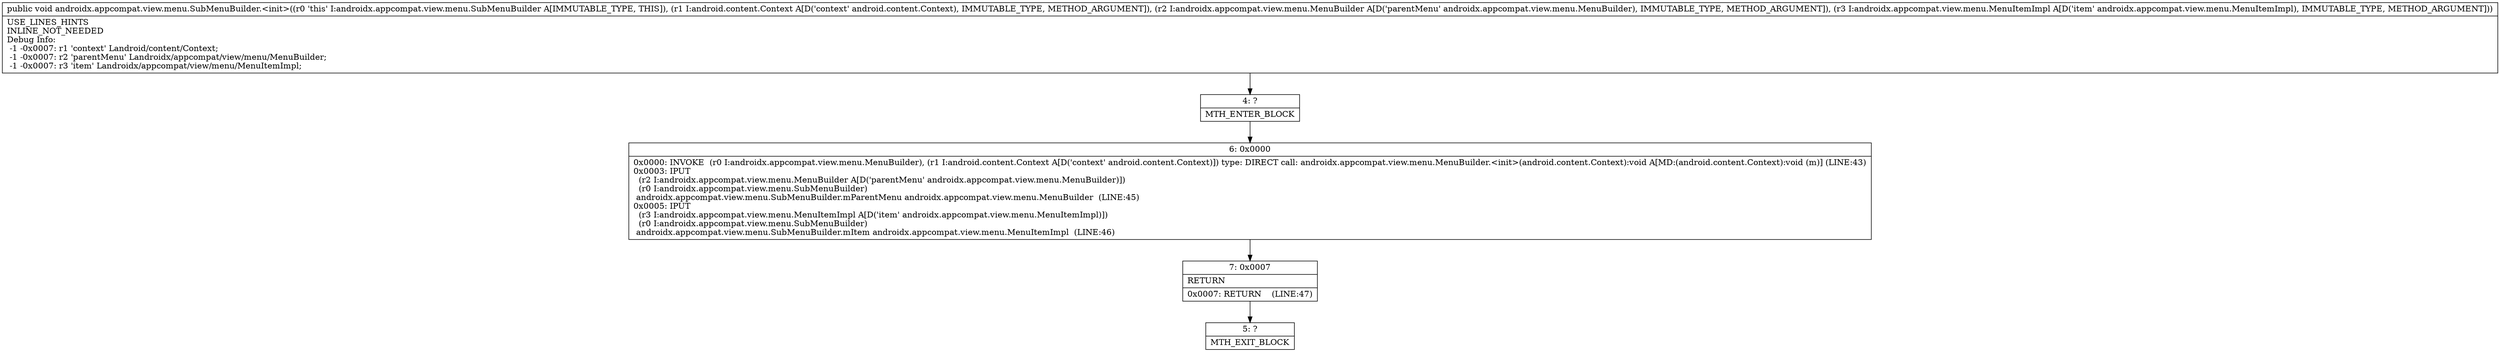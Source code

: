 digraph "CFG forandroidx.appcompat.view.menu.SubMenuBuilder.\<init\>(Landroid\/content\/Context;Landroidx\/appcompat\/view\/menu\/MenuBuilder;Landroidx\/appcompat\/view\/menu\/MenuItemImpl;)V" {
Node_4 [shape=record,label="{4\:\ ?|MTH_ENTER_BLOCK\l}"];
Node_6 [shape=record,label="{6\:\ 0x0000|0x0000: INVOKE  (r0 I:androidx.appcompat.view.menu.MenuBuilder), (r1 I:android.content.Context A[D('context' android.content.Context)]) type: DIRECT call: androidx.appcompat.view.menu.MenuBuilder.\<init\>(android.content.Context):void A[MD:(android.content.Context):void (m)] (LINE:43)\l0x0003: IPUT  \l  (r2 I:androidx.appcompat.view.menu.MenuBuilder A[D('parentMenu' androidx.appcompat.view.menu.MenuBuilder)])\l  (r0 I:androidx.appcompat.view.menu.SubMenuBuilder)\l androidx.appcompat.view.menu.SubMenuBuilder.mParentMenu androidx.appcompat.view.menu.MenuBuilder  (LINE:45)\l0x0005: IPUT  \l  (r3 I:androidx.appcompat.view.menu.MenuItemImpl A[D('item' androidx.appcompat.view.menu.MenuItemImpl)])\l  (r0 I:androidx.appcompat.view.menu.SubMenuBuilder)\l androidx.appcompat.view.menu.SubMenuBuilder.mItem androidx.appcompat.view.menu.MenuItemImpl  (LINE:46)\l}"];
Node_7 [shape=record,label="{7\:\ 0x0007|RETURN\l|0x0007: RETURN    (LINE:47)\l}"];
Node_5 [shape=record,label="{5\:\ ?|MTH_EXIT_BLOCK\l}"];
MethodNode[shape=record,label="{public void androidx.appcompat.view.menu.SubMenuBuilder.\<init\>((r0 'this' I:androidx.appcompat.view.menu.SubMenuBuilder A[IMMUTABLE_TYPE, THIS]), (r1 I:android.content.Context A[D('context' android.content.Context), IMMUTABLE_TYPE, METHOD_ARGUMENT]), (r2 I:androidx.appcompat.view.menu.MenuBuilder A[D('parentMenu' androidx.appcompat.view.menu.MenuBuilder), IMMUTABLE_TYPE, METHOD_ARGUMENT]), (r3 I:androidx.appcompat.view.menu.MenuItemImpl A[D('item' androidx.appcompat.view.menu.MenuItemImpl), IMMUTABLE_TYPE, METHOD_ARGUMENT]))  | USE_LINES_HINTS\lINLINE_NOT_NEEDED\lDebug Info:\l  \-1 \-0x0007: r1 'context' Landroid\/content\/Context;\l  \-1 \-0x0007: r2 'parentMenu' Landroidx\/appcompat\/view\/menu\/MenuBuilder;\l  \-1 \-0x0007: r3 'item' Landroidx\/appcompat\/view\/menu\/MenuItemImpl;\l}"];
MethodNode -> Node_4;Node_4 -> Node_6;
Node_6 -> Node_7;
Node_7 -> Node_5;
}


